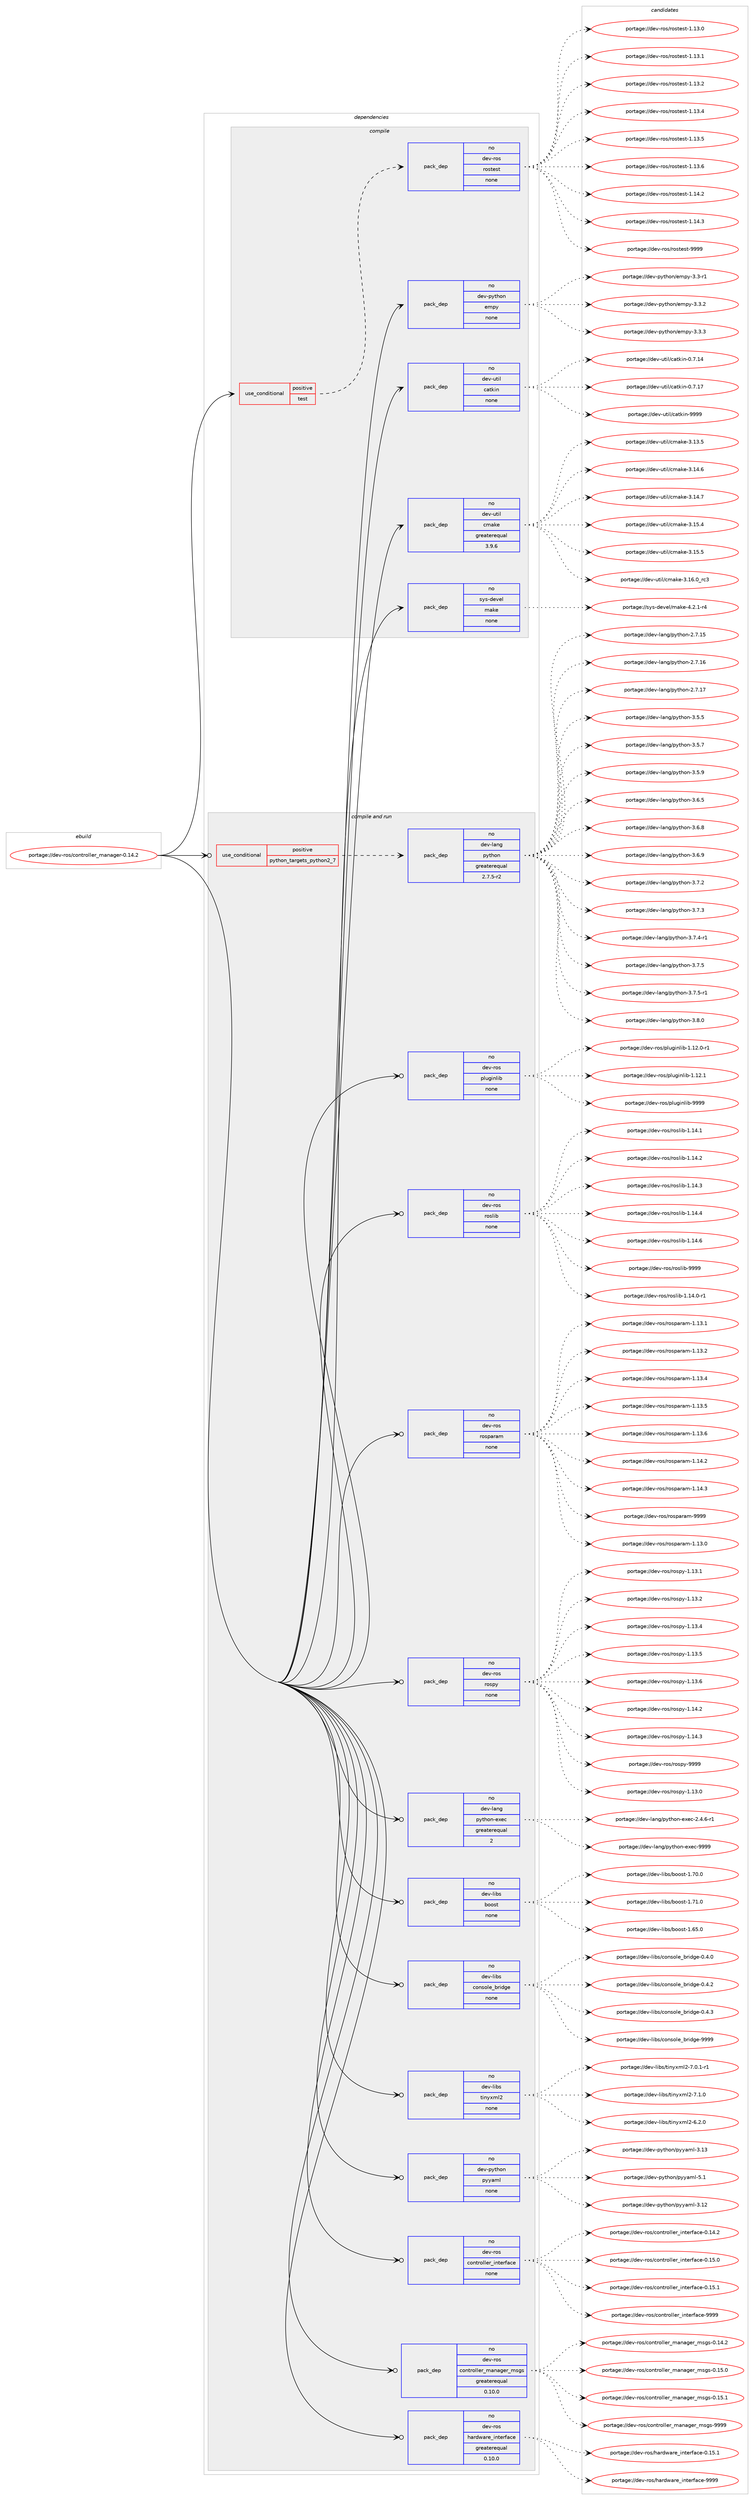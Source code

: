 digraph prolog {

# *************
# Graph options
# *************

newrank=true;
concentrate=true;
compound=true;
graph [rankdir=LR,fontname=Helvetica,fontsize=10,ranksep=1.5];#, ranksep=2.5, nodesep=0.2];
edge  [arrowhead=vee];
node  [fontname=Helvetica,fontsize=10];

# **********
# The ebuild
# **********

subgraph cluster_leftcol {
color=gray;
rank=same;
label=<<i>ebuild</i>>;
id [label="portage://dev-ros/controller_manager-0.14.2", color=red, width=4, href="../dev-ros/controller_manager-0.14.2.svg"];
}

# ****************
# The dependencies
# ****************

subgraph cluster_midcol {
color=gray;
label=<<i>dependencies</i>>;
subgraph cluster_compile {
fillcolor="#eeeeee";
style=filled;
label=<<i>compile</i>>;
subgraph cond42256 {
dependency185219 [label=<<TABLE BORDER="0" CELLBORDER="1" CELLSPACING="0" CELLPADDING="4"><TR><TD ROWSPAN="3" CELLPADDING="10">use_conditional</TD></TR><TR><TD>positive</TD></TR><TR><TD>test</TD></TR></TABLE>>, shape=none, color=red];
subgraph pack139535 {
dependency185220 [label=<<TABLE BORDER="0" CELLBORDER="1" CELLSPACING="0" CELLPADDING="4" WIDTH="220"><TR><TD ROWSPAN="6" CELLPADDING="30">pack_dep</TD></TR><TR><TD WIDTH="110">no</TD></TR><TR><TD>dev-ros</TD></TR><TR><TD>rostest</TD></TR><TR><TD>none</TD></TR><TR><TD></TD></TR></TABLE>>, shape=none, color=blue];
}
dependency185219:e -> dependency185220:w [weight=20,style="dashed",arrowhead="vee"];
}
id:e -> dependency185219:w [weight=20,style="solid",arrowhead="vee"];
subgraph pack139536 {
dependency185221 [label=<<TABLE BORDER="0" CELLBORDER="1" CELLSPACING="0" CELLPADDING="4" WIDTH="220"><TR><TD ROWSPAN="6" CELLPADDING="30">pack_dep</TD></TR><TR><TD WIDTH="110">no</TD></TR><TR><TD>dev-python</TD></TR><TR><TD>empy</TD></TR><TR><TD>none</TD></TR><TR><TD></TD></TR></TABLE>>, shape=none, color=blue];
}
id:e -> dependency185221:w [weight=20,style="solid",arrowhead="vee"];
subgraph pack139537 {
dependency185222 [label=<<TABLE BORDER="0" CELLBORDER="1" CELLSPACING="0" CELLPADDING="4" WIDTH="220"><TR><TD ROWSPAN="6" CELLPADDING="30">pack_dep</TD></TR><TR><TD WIDTH="110">no</TD></TR><TR><TD>dev-util</TD></TR><TR><TD>catkin</TD></TR><TR><TD>none</TD></TR><TR><TD></TD></TR></TABLE>>, shape=none, color=blue];
}
id:e -> dependency185222:w [weight=20,style="solid",arrowhead="vee"];
subgraph pack139538 {
dependency185223 [label=<<TABLE BORDER="0" CELLBORDER="1" CELLSPACING="0" CELLPADDING="4" WIDTH="220"><TR><TD ROWSPAN="6" CELLPADDING="30">pack_dep</TD></TR><TR><TD WIDTH="110">no</TD></TR><TR><TD>dev-util</TD></TR><TR><TD>cmake</TD></TR><TR><TD>greaterequal</TD></TR><TR><TD>3.9.6</TD></TR></TABLE>>, shape=none, color=blue];
}
id:e -> dependency185223:w [weight=20,style="solid",arrowhead="vee"];
subgraph pack139539 {
dependency185224 [label=<<TABLE BORDER="0" CELLBORDER="1" CELLSPACING="0" CELLPADDING="4" WIDTH="220"><TR><TD ROWSPAN="6" CELLPADDING="30">pack_dep</TD></TR><TR><TD WIDTH="110">no</TD></TR><TR><TD>sys-devel</TD></TR><TR><TD>make</TD></TR><TR><TD>none</TD></TR><TR><TD></TD></TR></TABLE>>, shape=none, color=blue];
}
id:e -> dependency185224:w [weight=20,style="solid",arrowhead="vee"];
}
subgraph cluster_compileandrun {
fillcolor="#eeeeee";
style=filled;
label=<<i>compile and run</i>>;
subgraph cond42257 {
dependency185225 [label=<<TABLE BORDER="0" CELLBORDER="1" CELLSPACING="0" CELLPADDING="4"><TR><TD ROWSPAN="3" CELLPADDING="10">use_conditional</TD></TR><TR><TD>positive</TD></TR><TR><TD>python_targets_python2_7</TD></TR></TABLE>>, shape=none, color=red];
subgraph pack139540 {
dependency185226 [label=<<TABLE BORDER="0" CELLBORDER="1" CELLSPACING="0" CELLPADDING="4" WIDTH="220"><TR><TD ROWSPAN="6" CELLPADDING="30">pack_dep</TD></TR><TR><TD WIDTH="110">no</TD></TR><TR><TD>dev-lang</TD></TR><TR><TD>python</TD></TR><TR><TD>greaterequal</TD></TR><TR><TD>2.7.5-r2</TD></TR></TABLE>>, shape=none, color=blue];
}
dependency185225:e -> dependency185226:w [weight=20,style="dashed",arrowhead="vee"];
}
id:e -> dependency185225:w [weight=20,style="solid",arrowhead="odotvee"];
subgraph pack139541 {
dependency185227 [label=<<TABLE BORDER="0" CELLBORDER="1" CELLSPACING="0" CELLPADDING="4" WIDTH="220"><TR><TD ROWSPAN="6" CELLPADDING="30">pack_dep</TD></TR><TR><TD WIDTH="110">no</TD></TR><TR><TD>dev-lang</TD></TR><TR><TD>python-exec</TD></TR><TR><TD>greaterequal</TD></TR><TR><TD>2</TD></TR></TABLE>>, shape=none, color=blue];
}
id:e -> dependency185227:w [weight=20,style="solid",arrowhead="odotvee"];
subgraph pack139542 {
dependency185228 [label=<<TABLE BORDER="0" CELLBORDER="1" CELLSPACING="0" CELLPADDING="4" WIDTH="220"><TR><TD ROWSPAN="6" CELLPADDING="30">pack_dep</TD></TR><TR><TD WIDTH="110">no</TD></TR><TR><TD>dev-libs</TD></TR><TR><TD>boost</TD></TR><TR><TD>none</TD></TR><TR><TD></TD></TR></TABLE>>, shape=none, color=blue];
}
id:e -> dependency185228:w [weight=20,style="solid",arrowhead="odotvee"];
subgraph pack139543 {
dependency185229 [label=<<TABLE BORDER="0" CELLBORDER="1" CELLSPACING="0" CELLPADDING="4" WIDTH="220"><TR><TD ROWSPAN="6" CELLPADDING="30">pack_dep</TD></TR><TR><TD WIDTH="110">no</TD></TR><TR><TD>dev-libs</TD></TR><TR><TD>console_bridge</TD></TR><TR><TD>none</TD></TR><TR><TD></TD></TR></TABLE>>, shape=none, color=blue];
}
id:e -> dependency185229:w [weight=20,style="solid",arrowhead="odotvee"];
subgraph pack139544 {
dependency185230 [label=<<TABLE BORDER="0" CELLBORDER="1" CELLSPACING="0" CELLPADDING="4" WIDTH="220"><TR><TD ROWSPAN="6" CELLPADDING="30">pack_dep</TD></TR><TR><TD WIDTH="110">no</TD></TR><TR><TD>dev-libs</TD></TR><TR><TD>tinyxml2</TD></TR><TR><TD>none</TD></TR><TR><TD></TD></TR></TABLE>>, shape=none, color=blue];
}
id:e -> dependency185230:w [weight=20,style="solid",arrowhead="odotvee"];
subgraph pack139545 {
dependency185231 [label=<<TABLE BORDER="0" CELLBORDER="1" CELLSPACING="0" CELLPADDING="4" WIDTH="220"><TR><TD ROWSPAN="6" CELLPADDING="30">pack_dep</TD></TR><TR><TD WIDTH="110">no</TD></TR><TR><TD>dev-python</TD></TR><TR><TD>pyyaml</TD></TR><TR><TD>none</TD></TR><TR><TD></TD></TR></TABLE>>, shape=none, color=blue];
}
id:e -> dependency185231:w [weight=20,style="solid",arrowhead="odotvee"];
subgraph pack139546 {
dependency185232 [label=<<TABLE BORDER="0" CELLBORDER="1" CELLSPACING="0" CELLPADDING="4" WIDTH="220"><TR><TD ROWSPAN="6" CELLPADDING="30">pack_dep</TD></TR><TR><TD WIDTH="110">no</TD></TR><TR><TD>dev-ros</TD></TR><TR><TD>controller_interface</TD></TR><TR><TD>none</TD></TR><TR><TD></TD></TR></TABLE>>, shape=none, color=blue];
}
id:e -> dependency185232:w [weight=20,style="solid",arrowhead="odotvee"];
subgraph pack139547 {
dependency185233 [label=<<TABLE BORDER="0" CELLBORDER="1" CELLSPACING="0" CELLPADDING="4" WIDTH="220"><TR><TD ROWSPAN="6" CELLPADDING="30">pack_dep</TD></TR><TR><TD WIDTH="110">no</TD></TR><TR><TD>dev-ros</TD></TR><TR><TD>controller_manager_msgs</TD></TR><TR><TD>greaterequal</TD></TR><TR><TD>0.10.0</TD></TR></TABLE>>, shape=none, color=blue];
}
id:e -> dependency185233:w [weight=20,style="solid",arrowhead="odotvee"];
subgraph pack139548 {
dependency185234 [label=<<TABLE BORDER="0" CELLBORDER="1" CELLSPACING="0" CELLPADDING="4" WIDTH="220"><TR><TD ROWSPAN="6" CELLPADDING="30">pack_dep</TD></TR><TR><TD WIDTH="110">no</TD></TR><TR><TD>dev-ros</TD></TR><TR><TD>hardware_interface</TD></TR><TR><TD>greaterequal</TD></TR><TR><TD>0.10.0</TD></TR></TABLE>>, shape=none, color=blue];
}
id:e -> dependency185234:w [weight=20,style="solid",arrowhead="odotvee"];
subgraph pack139549 {
dependency185235 [label=<<TABLE BORDER="0" CELLBORDER="1" CELLSPACING="0" CELLPADDING="4" WIDTH="220"><TR><TD ROWSPAN="6" CELLPADDING="30">pack_dep</TD></TR><TR><TD WIDTH="110">no</TD></TR><TR><TD>dev-ros</TD></TR><TR><TD>pluginlib</TD></TR><TR><TD>none</TD></TR><TR><TD></TD></TR></TABLE>>, shape=none, color=blue];
}
id:e -> dependency185235:w [weight=20,style="solid",arrowhead="odotvee"];
subgraph pack139550 {
dependency185236 [label=<<TABLE BORDER="0" CELLBORDER="1" CELLSPACING="0" CELLPADDING="4" WIDTH="220"><TR><TD ROWSPAN="6" CELLPADDING="30">pack_dep</TD></TR><TR><TD WIDTH="110">no</TD></TR><TR><TD>dev-ros</TD></TR><TR><TD>roslib</TD></TR><TR><TD>none</TD></TR><TR><TD></TD></TR></TABLE>>, shape=none, color=blue];
}
id:e -> dependency185236:w [weight=20,style="solid",arrowhead="odotvee"];
subgraph pack139551 {
dependency185237 [label=<<TABLE BORDER="0" CELLBORDER="1" CELLSPACING="0" CELLPADDING="4" WIDTH="220"><TR><TD ROWSPAN="6" CELLPADDING="30">pack_dep</TD></TR><TR><TD WIDTH="110">no</TD></TR><TR><TD>dev-ros</TD></TR><TR><TD>rosparam</TD></TR><TR><TD>none</TD></TR><TR><TD></TD></TR></TABLE>>, shape=none, color=blue];
}
id:e -> dependency185237:w [weight=20,style="solid",arrowhead="odotvee"];
subgraph pack139552 {
dependency185238 [label=<<TABLE BORDER="0" CELLBORDER="1" CELLSPACING="0" CELLPADDING="4" WIDTH="220"><TR><TD ROWSPAN="6" CELLPADDING="30">pack_dep</TD></TR><TR><TD WIDTH="110">no</TD></TR><TR><TD>dev-ros</TD></TR><TR><TD>rospy</TD></TR><TR><TD>none</TD></TR><TR><TD></TD></TR></TABLE>>, shape=none, color=blue];
}
id:e -> dependency185238:w [weight=20,style="solid",arrowhead="odotvee"];
}
subgraph cluster_run {
fillcolor="#eeeeee";
style=filled;
label=<<i>run</i>>;
}
}

# **************
# The candidates
# **************

subgraph cluster_choices {
rank=same;
color=gray;
label=<<i>candidates</i>>;

subgraph choice139535 {
color=black;
nodesep=1;
choiceportage100101118451141111154711411111511610111511645494649514648 [label="portage://dev-ros/rostest-1.13.0", color=red, width=4,href="../dev-ros/rostest-1.13.0.svg"];
choiceportage100101118451141111154711411111511610111511645494649514649 [label="portage://dev-ros/rostest-1.13.1", color=red, width=4,href="../dev-ros/rostest-1.13.1.svg"];
choiceportage100101118451141111154711411111511610111511645494649514650 [label="portage://dev-ros/rostest-1.13.2", color=red, width=4,href="../dev-ros/rostest-1.13.2.svg"];
choiceportage100101118451141111154711411111511610111511645494649514652 [label="portage://dev-ros/rostest-1.13.4", color=red, width=4,href="../dev-ros/rostest-1.13.4.svg"];
choiceportage100101118451141111154711411111511610111511645494649514653 [label="portage://dev-ros/rostest-1.13.5", color=red, width=4,href="../dev-ros/rostest-1.13.5.svg"];
choiceportage100101118451141111154711411111511610111511645494649514654 [label="portage://dev-ros/rostest-1.13.6", color=red, width=4,href="../dev-ros/rostest-1.13.6.svg"];
choiceportage100101118451141111154711411111511610111511645494649524650 [label="portage://dev-ros/rostest-1.14.2", color=red, width=4,href="../dev-ros/rostest-1.14.2.svg"];
choiceportage100101118451141111154711411111511610111511645494649524651 [label="portage://dev-ros/rostest-1.14.3", color=red, width=4,href="../dev-ros/rostest-1.14.3.svg"];
choiceportage10010111845114111115471141111151161011151164557575757 [label="portage://dev-ros/rostest-9999", color=red, width=4,href="../dev-ros/rostest-9999.svg"];
dependency185220:e -> choiceportage100101118451141111154711411111511610111511645494649514648:w [style=dotted,weight="100"];
dependency185220:e -> choiceportage100101118451141111154711411111511610111511645494649514649:w [style=dotted,weight="100"];
dependency185220:e -> choiceportage100101118451141111154711411111511610111511645494649514650:w [style=dotted,weight="100"];
dependency185220:e -> choiceportage100101118451141111154711411111511610111511645494649514652:w [style=dotted,weight="100"];
dependency185220:e -> choiceportage100101118451141111154711411111511610111511645494649514653:w [style=dotted,weight="100"];
dependency185220:e -> choiceportage100101118451141111154711411111511610111511645494649514654:w [style=dotted,weight="100"];
dependency185220:e -> choiceportage100101118451141111154711411111511610111511645494649524650:w [style=dotted,weight="100"];
dependency185220:e -> choiceportage100101118451141111154711411111511610111511645494649524651:w [style=dotted,weight="100"];
dependency185220:e -> choiceportage10010111845114111115471141111151161011151164557575757:w [style=dotted,weight="100"];
}
subgraph choice139536 {
color=black;
nodesep=1;
choiceportage1001011184511212111610411111047101109112121455146514511449 [label="portage://dev-python/empy-3.3-r1", color=red, width=4,href="../dev-python/empy-3.3-r1.svg"];
choiceportage1001011184511212111610411111047101109112121455146514650 [label="portage://dev-python/empy-3.3.2", color=red, width=4,href="../dev-python/empy-3.3.2.svg"];
choiceportage1001011184511212111610411111047101109112121455146514651 [label="portage://dev-python/empy-3.3.3", color=red, width=4,href="../dev-python/empy-3.3.3.svg"];
dependency185221:e -> choiceportage1001011184511212111610411111047101109112121455146514511449:w [style=dotted,weight="100"];
dependency185221:e -> choiceportage1001011184511212111610411111047101109112121455146514650:w [style=dotted,weight="100"];
dependency185221:e -> choiceportage1001011184511212111610411111047101109112121455146514651:w [style=dotted,weight="100"];
}
subgraph choice139537 {
color=black;
nodesep=1;
choiceportage1001011184511711610510847999711610710511045484655464952 [label="portage://dev-util/catkin-0.7.14", color=red, width=4,href="../dev-util/catkin-0.7.14.svg"];
choiceportage1001011184511711610510847999711610710511045484655464955 [label="portage://dev-util/catkin-0.7.17", color=red, width=4,href="../dev-util/catkin-0.7.17.svg"];
choiceportage100101118451171161051084799971161071051104557575757 [label="portage://dev-util/catkin-9999", color=red, width=4,href="../dev-util/catkin-9999.svg"];
dependency185222:e -> choiceportage1001011184511711610510847999711610710511045484655464952:w [style=dotted,weight="100"];
dependency185222:e -> choiceportage1001011184511711610510847999711610710511045484655464955:w [style=dotted,weight="100"];
dependency185222:e -> choiceportage100101118451171161051084799971161071051104557575757:w [style=dotted,weight="100"];
}
subgraph choice139538 {
color=black;
nodesep=1;
choiceportage1001011184511711610510847991099710710145514649514653 [label="portage://dev-util/cmake-3.13.5", color=red, width=4,href="../dev-util/cmake-3.13.5.svg"];
choiceportage1001011184511711610510847991099710710145514649524654 [label="portage://dev-util/cmake-3.14.6", color=red, width=4,href="../dev-util/cmake-3.14.6.svg"];
choiceportage1001011184511711610510847991099710710145514649524655 [label="portage://dev-util/cmake-3.14.7", color=red, width=4,href="../dev-util/cmake-3.14.7.svg"];
choiceportage1001011184511711610510847991099710710145514649534652 [label="portage://dev-util/cmake-3.15.4", color=red, width=4,href="../dev-util/cmake-3.15.4.svg"];
choiceportage1001011184511711610510847991099710710145514649534653 [label="portage://dev-util/cmake-3.15.5", color=red, width=4,href="../dev-util/cmake-3.15.5.svg"];
choiceportage1001011184511711610510847991099710710145514649544648951149951 [label="portage://dev-util/cmake-3.16.0_rc3", color=red, width=4,href="../dev-util/cmake-3.16.0_rc3.svg"];
dependency185223:e -> choiceportage1001011184511711610510847991099710710145514649514653:w [style=dotted,weight="100"];
dependency185223:e -> choiceportage1001011184511711610510847991099710710145514649524654:w [style=dotted,weight="100"];
dependency185223:e -> choiceportage1001011184511711610510847991099710710145514649524655:w [style=dotted,weight="100"];
dependency185223:e -> choiceportage1001011184511711610510847991099710710145514649534652:w [style=dotted,weight="100"];
dependency185223:e -> choiceportage1001011184511711610510847991099710710145514649534653:w [style=dotted,weight="100"];
dependency185223:e -> choiceportage1001011184511711610510847991099710710145514649544648951149951:w [style=dotted,weight="100"];
}
subgraph choice139539 {
color=black;
nodesep=1;
choiceportage1151211154510010111810110847109971071014552465046494511452 [label="portage://sys-devel/make-4.2.1-r4", color=red, width=4,href="../sys-devel/make-4.2.1-r4.svg"];
dependency185224:e -> choiceportage1151211154510010111810110847109971071014552465046494511452:w [style=dotted,weight="100"];
}
subgraph choice139540 {
color=black;
nodesep=1;
choiceportage10010111845108971101034711212111610411111045504655464953 [label="portage://dev-lang/python-2.7.15", color=red, width=4,href="../dev-lang/python-2.7.15.svg"];
choiceportage10010111845108971101034711212111610411111045504655464954 [label="portage://dev-lang/python-2.7.16", color=red, width=4,href="../dev-lang/python-2.7.16.svg"];
choiceportage10010111845108971101034711212111610411111045504655464955 [label="portage://dev-lang/python-2.7.17", color=red, width=4,href="../dev-lang/python-2.7.17.svg"];
choiceportage100101118451089711010347112121116104111110455146534653 [label="portage://dev-lang/python-3.5.5", color=red, width=4,href="../dev-lang/python-3.5.5.svg"];
choiceportage100101118451089711010347112121116104111110455146534655 [label="portage://dev-lang/python-3.5.7", color=red, width=4,href="../dev-lang/python-3.5.7.svg"];
choiceportage100101118451089711010347112121116104111110455146534657 [label="portage://dev-lang/python-3.5.9", color=red, width=4,href="../dev-lang/python-3.5.9.svg"];
choiceportage100101118451089711010347112121116104111110455146544653 [label="portage://dev-lang/python-3.6.5", color=red, width=4,href="../dev-lang/python-3.6.5.svg"];
choiceportage100101118451089711010347112121116104111110455146544656 [label="portage://dev-lang/python-3.6.8", color=red, width=4,href="../dev-lang/python-3.6.8.svg"];
choiceportage100101118451089711010347112121116104111110455146544657 [label="portage://dev-lang/python-3.6.9", color=red, width=4,href="../dev-lang/python-3.6.9.svg"];
choiceportage100101118451089711010347112121116104111110455146554650 [label="portage://dev-lang/python-3.7.2", color=red, width=4,href="../dev-lang/python-3.7.2.svg"];
choiceportage100101118451089711010347112121116104111110455146554651 [label="portage://dev-lang/python-3.7.3", color=red, width=4,href="../dev-lang/python-3.7.3.svg"];
choiceportage1001011184510897110103471121211161041111104551465546524511449 [label="portage://dev-lang/python-3.7.4-r1", color=red, width=4,href="../dev-lang/python-3.7.4-r1.svg"];
choiceportage100101118451089711010347112121116104111110455146554653 [label="portage://dev-lang/python-3.7.5", color=red, width=4,href="../dev-lang/python-3.7.5.svg"];
choiceportage1001011184510897110103471121211161041111104551465546534511449 [label="portage://dev-lang/python-3.7.5-r1", color=red, width=4,href="../dev-lang/python-3.7.5-r1.svg"];
choiceportage100101118451089711010347112121116104111110455146564648 [label="portage://dev-lang/python-3.8.0", color=red, width=4,href="../dev-lang/python-3.8.0.svg"];
dependency185226:e -> choiceportage10010111845108971101034711212111610411111045504655464953:w [style=dotted,weight="100"];
dependency185226:e -> choiceportage10010111845108971101034711212111610411111045504655464954:w [style=dotted,weight="100"];
dependency185226:e -> choiceportage10010111845108971101034711212111610411111045504655464955:w [style=dotted,weight="100"];
dependency185226:e -> choiceportage100101118451089711010347112121116104111110455146534653:w [style=dotted,weight="100"];
dependency185226:e -> choiceportage100101118451089711010347112121116104111110455146534655:w [style=dotted,weight="100"];
dependency185226:e -> choiceportage100101118451089711010347112121116104111110455146534657:w [style=dotted,weight="100"];
dependency185226:e -> choiceportage100101118451089711010347112121116104111110455146544653:w [style=dotted,weight="100"];
dependency185226:e -> choiceportage100101118451089711010347112121116104111110455146544656:w [style=dotted,weight="100"];
dependency185226:e -> choiceportage100101118451089711010347112121116104111110455146544657:w [style=dotted,weight="100"];
dependency185226:e -> choiceportage100101118451089711010347112121116104111110455146554650:w [style=dotted,weight="100"];
dependency185226:e -> choiceportage100101118451089711010347112121116104111110455146554651:w [style=dotted,weight="100"];
dependency185226:e -> choiceportage1001011184510897110103471121211161041111104551465546524511449:w [style=dotted,weight="100"];
dependency185226:e -> choiceportage100101118451089711010347112121116104111110455146554653:w [style=dotted,weight="100"];
dependency185226:e -> choiceportage1001011184510897110103471121211161041111104551465546534511449:w [style=dotted,weight="100"];
dependency185226:e -> choiceportage100101118451089711010347112121116104111110455146564648:w [style=dotted,weight="100"];
}
subgraph choice139541 {
color=black;
nodesep=1;
choiceportage10010111845108971101034711212111610411111045101120101994550465246544511449 [label="portage://dev-lang/python-exec-2.4.6-r1", color=red, width=4,href="../dev-lang/python-exec-2.4.6-r1.svg"];
choiceportage10010111845108971101034711212111610411111045101120101994557575757 [label="portage://dev-lang/python-exec-9999", color=red, width=4,href="../dev-lang/python-exec-9999.svg"];
dependency185227:e -> choiceportage10010111845108971101034711212111610411111045101120101994550465246544511449:w [style=dotted,weight="100"];
dependency185227:e -> choiceportage10010111845108971101034711212111610411111045101120101994557575757:w [style=dotted,weight="100"];
}
subgraph choice139542 {
color=black;
nodesep=1;
choiceportage1001011184510810598115479811111111511645494654534648 [label="portage://dev-libs/boost-1.65.0", color=red, width=4,href="../dev-libs/boost-1.65.0.svg"];
choiceportage1001011184510810598115479811111111511645494655484648 [label="portage://dev-libs/boost-1.70.0", color=red, width=4,href="../dev-libs/boost-1.70.0.svg"];
choiceportage1001011184510810598115479811111111511645494655494648 [label="portage://dev-libs/boost-1.71.0", color=red, width=4,href="../dev-libs/boost-1.71.0.svg"];
dependency185228:e -> choiceportage1001011184510810598115479811111111511645494654534648:w [style=dotted,weight="100"];
dependency185228:e -> choiceportage1001011184510810598115479811111111511645494655484648:w [style=dotted,weight="100"];
dependency185228:e -> choiceportage1001011184510810598115479811111111511645494655494648:w [style=dotted,weight="100"];
}
subgraph choice139543 {
color=black;
nodesep=1;
choiceportage100101118451081059811547991111101151111081019598114105100103101454846524648 [label="portage://dev-libs/console_bridge-0.4.0", color=red, width=4,href="../dev-libs/console_bridge-0.4.0.svg"];
choiceportage100101118451081059811547991111101151111081019598114105100103101454846524650 [label="portage://dev-libs/console_bridge-0.4.2", color=red, width=4,href="../dev-libs/console_bridge-0.4.2.svg"];
choiceportage100101118451081059811547991111101151111081019598114105100103101454846524651 [label="portage://dev-libs/console_bridge-0.4.3", color=red, width=4,href="../dev-libs/console_bridge-0.4.3.svg"];
choiceportage1001011184510810598115479911111011511110810195981141051001031014557575757 [label="portage://dev-libs/console_bridge-9999", color=red, width=4,href="../dev-libs/console_bridge-9999.svg"];
dependency185229:e -> choiceportage100101118451081059811547991111101151111081019598114105100103101454846524648:w [style=dotted,weight="100"];
dependency185229:e -> choiceportage100101118451081059811547991111101151111081019598114105100103101454846524650:w [style=dotted,weight="100"];
dependency185229:e -> choiceportage100101118451081059811547991111101151111081019598114105100103101454846524651:w [style=dotted,weight="100"];
dependency185229:e -> choiceportage1001011184510810598115479911111011511110810195981141051001031014557575757:w [style=dotted,weight="100"];
}
subgraph choice139544 {
color=black;
nodesep=1;
choiceportage10010111845108105981154711610511012112010910850455446504648 [label="portage://dev-libs/tinyxml2-6.2.0", color=red, width=4,href="../dev-libs/tinyxml2-6.2.0.svg"];
choiceportage100101118451081059811547116105110121120109108504555464846494511449 [label="portage://dev-libs/tinyxml2-7.0.1-r1", color=red, width=4,href="../dev-libs/tinyxml2-7.0.1-r1.svg"];
choiceportage10010111845108105981154711610511012112010910850455546494648 [label="portage://dev-libs/tinyxml2-7.1.0", color=red, width=4,href="../dev-libs/tinyxml2-7.1.0.svg"];
dependency185230:e -> choiceportage10010111845108105981154711610511012112010910850455446504648:w [style=dotted,weight="100"];
dependency185230:e -> choiceportage100101118451081059811547116105110121120109108504555464846494511449:w [style=dotted,weight="100"];
dependency185230:e -> choiceportage10010111845108105981154711610511012112010910850455546494648:w [style=dotted,weight="100"];
}
subgraph choice139545 {
color=black;
nodesep=1;
choiceportage1001011184511212111610411111047112121121971091084551464950 [label="portage://dev-python/pyyaml-3.12", color=red, width=4,href="../dev-python/pyyaml-3.12.svg"];
choiceportage1001011184511212111610411111047112121121971091084551464951 [label="portage://dev-python/pyyaml-3.13", color=red, width=4,href="../dev-python/pyyaml-3.13.svg"];
choiceportage10010111845112121116104111110471121211219710910845534649 [label="portage://dev-python/pyyaml-5.1", color=red, width=4,href="../dev-python/pyyaml-5.1.svg"];
dependency185231:e -> choiceportage1001011184511212111610411111047112121121971091084551464950:w [style=dotted,weight="100"];
dependency185231:e -> choiceportage1001011184511212111610411111047112121121971091084551464951:w [style=dotted,weight="100"];
dependency185231:e -> choiceportage10010111845112121116104111110471121211219710910845534649:w [style=dotted,weight="100"];
}
subgraph choice139546 {
color=black;
nodesep=1;
choiceportage10010111845114111115479911111011611411110810810111495105110116101114102979910145484649524650 [label="portage://dev-ros/controller_interface-0.14.2", color=red, width=4,href="../dev-ros/controller_interface-0.14.2.svg"];
choiceportage10010111845114111115479911111011611411110810810111495105110116101114102979910145484649534648 [label="portage://dev-ros/controller_interface-0.15.0", color=red, width=4,href="../dev-ros/controller_interface-0.15.0.svg"];
choiceportage10010111845114111115479911111011611411110810810111495105110116101114102979910145484649534649 [label="portage://dev-ros/controller_interface-0.15.1", color=red, width=4,href="../dev-ros/controller_interface-0.15.1.svg"];
choiceportage1001011184511411111547991111101161141111081081011149510511011610111410297991014557575757 [label="portage://dev-ros/controller_interface-9999", color=red, width=4,href="../dev-ros/controller_interface-9999.svg"];
dependency185232:e -> choiceportage10010111845114111115479911111011611411110810810111495105110116101114102979910145484649524650:w [style=dotted,weight="100"];
dependency185232:e -> choiceportage10010111845114111115479911111011611411110810810111495105110116101114102979910145484649534648:w [style=dotted,weight="100"];
dependency185232:e -> choiceportage10010111845114111115479911111011611411110810810111495105110116101114102979910145484649534649:w [style=dotted,weight="100"];
dependency185232:e -> choiceportage1001011184511411111547991111101161141111081081011149510511011610111410297991014557575757:w [style=dotted,weight="100"];
}
subgraph choice139547 {
color=black;
nodesep=1;
choiceportage1001011184511411111547991111101161141111081081011149510997110971031011149510911510311545484649524650 [label="portage://dev-ros/controller_manager_msgs-0.14.2", color=red, width=4,href="../dev-ros/controller_manager_msgs-0.14.2.svg"];
choiceportage1001011184511411111547991111101161141111081081011149510997110971031011149510911510311545484649534648 [label="portage://dev-ros/controller_manager_msgs-0.15.0", color=red, width=4,href="../dev-ros/controller_manager_msgs-0.15.0.svg"];
choiceportage1001011184511411111547991111101161141111081081011149510997110971031011149510911510311545484649534649 [label="portage://dev-ros/controller_manager_msgs-0.15.1", color=red, width=4,href="../dev-ros/controller_manager_msgs-0.15.1.svg"];
choiceportage100101118451141111154799111110116114111108108101114951099711097103101114951091151031154557575757 [label="portage://dev-ros/controller_manager_msgs-9999", color=red, width=4,href="../dev-ros/controller_manager_msgs-9999.svg"];
dependency185233:e -> choiceportage1001011184511411111547991111101161141111081081011149510997110971031011149510911510311545484649524650:w [style=dotted,weight="100"];
dependency185233:e -> choiceportage1001011184511411111547991111101161141111081081011149510997110971031011149510911510311545484649534648:w [style=dotted,weight="100"];
dependency185233:e -> choiceportage1001011184511411111547991111101161141111081081011149510997110971031011149510911510311545484649534649:w [style=dotted,weight="100"];
dependency185233:e -> choiceportage100101118451141111154799111110116114111108108101114951099711097103101114951091151031154557575757:w [style=dotted,weight="100"];
}
subgraph choice139548 {
color=black;
nodesep=1;
choiceportage1001011184511411111547104971141001199711410195105110116101114102979910145484649534649 [label="portage://dev-ros/hardware_interface-0.15.1", color=red, width=4,href="../dev-ros/hardware_interface-0.15.1.svg"];
choiceportage100101118451141111154710497114100119971141019510511011610111410297991014557575757 [label="portage://dev-ros/hardware_interface-9999", color=red, width=4,href="../dev-ros/hardware_interface-9999.svg"];
dependency185234:e -> choiceportage1001011184511411111547104971141001199711410195105110116101114102979910145484649534649:w [style=dotted,weight="100"];
dependency185234:e -> choiceportage100101118451141111154710497114100119971141019510511011610111410297991014557575757:w [style=dotted,weight="100"];
}
subgraph choice139549 {
color=black;
nodesep=1;
choiceportage100101118451141111154711210811710310511010810598454946495046484511449 [label="portage://dev-ros/pluginlib-1.12.0-r1", color=red, width=4,href="../dev-ros/pluginlib-1.12.0-r1.svg"];
choiceportage10010111845114111115471121081171031051101081059845494649504649 [label="portage://dev-ros/pluginlib-1.12.1", color=red, width=4,href="../dev-ros/pluginlib-1.12.1.svg"];
choiceportage1001011184511411111547112108117103105110108105984557575757 [label="portage://dev-ros/pluginlib-9999", color=red, width=4,href="../dev-ros/pluginlib-9999.svg"];
dependency185235:e -> choiceportage100101118451141111154711210811710310511010810598454946495046484511449:w [style=dotted,weight="100"];
dependency185235:e -> choiceportage10010111845114111115471121081171031051101081059845494649504649:w [style=dotted,weight="100"];
dependency185235:e -> choiceportage1001011184511411111547112108117103105110108105984557575757:w [style=dotted,weight="100"];
}
subgraph choice139550 {
color=black;
nodesep=1;
choiceportage100101118451141111154711411111510810598454946495246484511449 [label="portage://dev-ros/roslib-1.14.0-r1", color=red, width=4,href="../dev-ros/roslib-1.14.0-r1.svg"];
choiceportage10010111845114111115471141111151081059845494649524649 [label="portage://dev-ros/roslib-1.14.1", color=red, width=4,href="../dev-ros/roslib-1.14.1.svg"];
choiceportage10010111845114111115471141111151081059845494649524650 [label="portage://dev-ros/roslib-1.14.2", color=red, width=4,href="../dev-ros/roslib-1.14.2.svg"];
choiceportage10010111845114111115471141111151081059845494649524651 [label="portage://dev-ros/roslib-1.14.3", color=red, width=4,href="../dev-ros/roslib-1.14.3.svg"];
choiceportage10010111845114111115471141111151081059845494649524652 [label="portage://dev-ros/roslib-1.14.4", color=red, width=4,href="../dev-ros/roslib-1.14.4.svg"];
choiceportage10010111845114111115471141111151081059845494649524654 [label="portage://dev-ros/roslib-1.14.6", color=red, width=4,href="../dev-ros/roslib-1.14.6.svg"];
choiceportage1001011184511411111547114111115108105984557575757 [label="portage://dev-ros/roslib-9999", color=red, width=4,href="../dev-ros/roslib-9999.svg"];
dependency185236:e -> choiceportage100101118451141111154711411111510810598454946495246484511449:w [style=dotted,weight="100"];
dependency185236:e -> choiceportage10010111845114111115471141111151081059845494649524649:w [style=dotted,weight="100"];
dependency185236:e -> choiceportage10010111845114111115471141111151081059845494649524650:w [style=dotted,weight="100"];
dependency185236:e -> choiceportage10010111845114111115471141111151081059845494649524651:w [style=dotted,weight="100"];
dependency185236:e -> choiceportage10010111845114111115471141111151081059845494649524652:w [style=dotted,weight="100"];
dependency185236:e -> choiceportage10010111845114111115471141111151081059845494649524654:w [style=dotted,weight="100"];
dependency185236:e -> choiceportage1001011184511411111547114111115108105984557575757:w [style=dotted,weight="100"];
}
subgraph choice139551 {
color=black;
nodesep=1;
choiceportage1001011184511411111547114111115112971149710945494649514648 [label="portage://dev-ros/rosparam-1.13.0", color=red, width=4,href="../dev-ros/rosparam-1.13.0.svg"];
choiceportage1001011184511411111547114111115112971149710945494649514649 [label="portage://dev-ros/rosparam-1.13.1", color=red, width=4,href="../dev-ros/rosparam-1.13.1.svg"];
choiceportage1001011184511411111547114111115112971149710945494649514650 [label="portage://dev-ros/rosparam-1.13.2", color=red, width=4,href="../dev-ros/rosparam-1.13.2.svg"];
choiceportage1001011184511411111547114111115112971149710945494649514652 [label="portage://dev-ros/rosparam-1.13.4", color=red, width=4,href="../dev-ros/rosparam-1.13.4.svg"];
choiceportage1001011184511411111547114111115112971149710945494649514653 [label="portage://dev-ros/rosparam-1.13.5", color=red, width=4,href="../dev-ros/rosparam-1.13.5.svg"];
choiceportage1001011184511411111547114111115112971149710945494649514654 [label="portage://dev-ros/rosparam-1.13.6", color=red, width=4,href="../dev-ros/rosparam-1.13.6.svg"];
choiceportage1001011184511411111547114111115112971149710945494649524650 [label="portage://dev-ros/rosparam-1.14.2", color=red, width=4,href="../dev-ros/rosparam-1.14.2.svg"];
choiceportage1001011184511411111547114111115112971149710945494649524651 [label="portage://dev-ros/rosparam-1.14.3", color=red, width=4,href="../dev-ros/rosparam-1.14.3.svg"];
choiceportage100101118451141111154711411111511297114971094557575757 [label="portage://dev-ros/rosparam-9999", color=red, width=4,href="../dev-ros/rosparam-9999.svg"];
dependency185237:e -> choiceportage1001011184511411111547114111115112971149710945494649514648:w [style=dotted,weight="100"];
dependency185237:e -> choiceportage1001011184511411111547114111115112971149710945494649514649:w [style=dotted,weight="100"];
dependency185237:e -> choiceportage1001011184511411111547114111115112971149710945494649514650:w [style=dotted,weight="100"];
dependency185237:e -> choiceportage1001011184511411111547114111115112971149710945494649514652:w [style=dotted,weight="100"];
dependency185237:e -> choiceportage1001011184511411111547114111115112971149710945494649514653:w [style=dotted,weight="100"];
dependency185237:e -> choiceportage1001011184511411111547114111115112971149710945494649514654:w [style=dotted,weight="100"];
dependency185237:e -> choiceportage1001011184511411111547114111115112971149710945494649524650:w [style=dotted,weight="100"];
dependency185237:e -> choiceportage1001011184511411111547114111115112971149710945494649524651:w [style=dotted,weight="100"];
dependency185237:e -> choiceportage100101118451141111154711411111511297114971094557575757:w [style=dotted,weight="100"];
}
subgraph choice139552 {
color=black;
nodesep=1;
choiceportage100101118451141111154711411111511212145494649514648 [label="portage://dev-ros/rospy-1.13.0", color=red, width=4,href="../dev-ros/rospy-1.13.0.svg"];
choiceportage100101118451141111154711411111511212145494649514649 [label="portage://dev-ros/rospy-1.13.1", color=red, width=4,href="../dev-ros/rospy-1.13.1.svg"];
choiceportage100101118451141111154711411111511212145494649514650 [label="portage://dev-ros/rospy-1.13.2", color=red, width=4,href="../dev-ros/rospy-1.13.2.svg"];
choiceportage100101118451141111154711411111511212145494649514652 [label="portage://dev-ros/rospy-1.13.4", color=red, width=4,href="../dev-ros/rospy-1.13.4.svg"];
choiceportage100101118451141111154711411111511212145494649514653 [label="portage://dev-ros/rospy-1.13.5", color=red, width=4,href="../dev-ros/rospy-1.13.5.svg"];
choiceportage100101118451141111154711411111511212145494649514654 [label="portage://dev-ros/rospy-1.13.6", color=red, width=4,href="../dev-ros/rospy-1.13.6.svg"];
choiceportage100101118451141111154711411111511212145494649524650 [label="portage://dev-ros/rospy-1.14.2", color=red, width=4,href="../dev-ros/rospy-1.14.2.svg"];
choiceportage100101118451141111154711411111511212145494649524651 [label="portage://dev-ros/rospy-1.14.3", color=red, width=4,href="../dev-ros/rospy-1.14.3.svg"];
choiceportage10010111845114111115471141111151121214557575757 [label="portage://dev-ros/rospy-9999", color=red, width=4,href="../dev-ros/rospy-9999.svg"];
dependency185238:e -> choiceportage100101118451141111154711411111511212145494649514648:w [style=dotted,weight="100"];
dependency185238:e -> choiceportage100101118451141111154711411111511212145494649514649:w [style=dotted,weight="100"];
dependency185238:e -> choiceportage100101118451141111154711411111511212145494649514650:w [style=dotted,weight="100"];
dependency185238:e -> choiceportage100101118451141111154711411111511212145494649514652:w [style=dotted,weight="100"];
dependency185238:e -> choiceportage100101118451141111154711411111511212145494649514653:w [style=dotted,weight="100"];
dependency185238:e -> choiceportage100101118451141111154711411111511212145494649514654:w [style=dotted,weight="100"];
dependency185238:e -> choiceportage100101118451141111154711411111511212145494649524650:w [style=dotted,weight="100"];
dependency185238:e -> choiceportage100101118451141111154711411111511212145494649524651:w [style=dotted,weight="100"];
dependency185238:e -> choiceportage10010111845114111115471141111151121214557575757:w [style=dotted,weight="100"];
}
}

}
